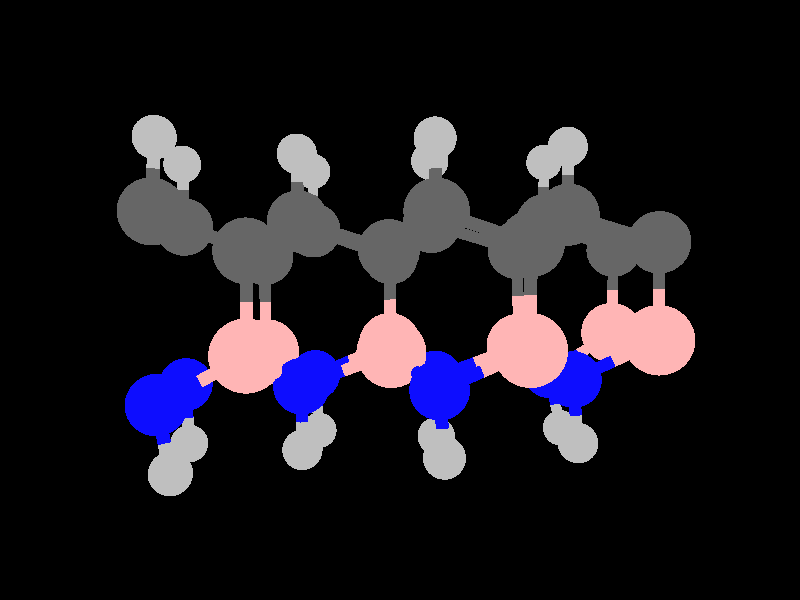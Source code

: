 global_settings {
	ambient_light rgb <0.200000002980232, 0.200000002980232, 0.200000002980232>
	max_trace_level 15
}

background { color rgb <0,0,0> }

camera {
	perspective
	location <-1.80826980536272, -2.51599698386272, 18.1500407356336>
	angle 40
	up <0, 1, 0>
	right <1, 0, 0> * 1.33333333333333
	direction <0, 0, -1> }

light_source {
	<60.7979915095982, 53.1982408722222, 75.9974882545469>
	color rgb <1, 1, 1>
	fade_distance 151.994976509094
	fade_power 0
	parallel
	point_at <-60.7979915095982, -53.1982408722222, -75.9974882545469>
}

light_source {
	<-60.7979915095982, 53.1982408722222, -37.9987441272735>
	color rgb <0.300000011920929, 0.300000011920929, 0.300000011920929>
	fade_distance 151.994976509094
	fade_power 0
	parallel
	point_at <60.7979915095982, -53.1982408722222, 37.9987441272735>
}

#default {
	finish {ambient .8 diffuse 1 specular 1 roughness .005 metallic 0.5}
}

union {
cylinder {
	<-5.5995, -4.0123, -1.318>, 	<-5.56116502750972, -4.60053575607695, -1.29084370873663>, 0.1
	pigment { rgbt <0.0500000007450581, 0.0500000007450581, 1, 0> }
}
cylinder {
	<-5.56116502750972, -4.60053575607695, -1.29084370873663>, 	<-5.5316, -5.0542, -1.2699>, 0.1
	pigment { rgbt <0.75, 0.75, 0.75, 0> }
}
cylinder {
	<-4.1706, -3.4314, -1.2657>, 	<-4.18764098004512, -2.55425711554344, -1.25925767827563>, 0.1
	pigment { rgbt <1, 0.709999978542328, 0.709999978542328, 0> }
}
cylinder {
	<-4.18764098004512, -2.55425711554344, -1.25925767827563>, 	<-4.2034, -1.7431, -1.2533>, 0.1
	pigment { rgbt <0.400000005960464, 0.400000005960464, 0.400000005960464, 0> }
}
cylinder {
	<-4.1706, -3.4314, -1.2657>, 	<-4.93643422824478, -3.74273956413143, -1.29373074402492>, 0.1
	pigment { rgbt <1, 0.709999978542328, 0.709999978542328, 0> }
}
cylinder {
	<-4.93643422824478, -3.74273956413143, -1.29373074402492>, 	<-5.5995, -4.0123, -1.318>, 0.1
	pigment { rgbt <0.0500000007450581, 0.0500000007450581, 1, 0> }
}
cylinder {
	<-4.2034, -1.7431, -1.2533>, 	<-3.8454, -1.48395, -0.59925>, 0.1
	pigment { rgbt <0.400000005960464, 0.400000005960464, 0.400000005960464, 0> }
}
cylinder {
	<-3.8454, -1.48395, -0.59925>, 	<-3.4874, -1.2248, 0.0548>, 0.1
	pigment { rgbt <0.400000005960464, 0.400000005960464, 0.400000005960464, 0> }
}
cylinder {
	<-5.6396, -1.2212, -1.351>, 	<-4.9215, -1.48215, -1.30215>, 0.1
	pigment { rgbt <0.400000005960464, 0.400000005960464, 0.400000005960464, 0> }
}
cylinder {
	<-4.9215, -1.48215, -1.30215>, 	<-4.2034, -1.7431, -1.2533>, 0.1
	pigment { rgbt <0.400000005960464, 0.400000005960464, 0.400000005960464, 0> }
}
cylinder {
	<-5.669, -0.1103, -1.3383>, 	<-5.65668086339886, -0.575787375857351, -1.34362153179709>, 0.1
	pigment { rgbt <0.75, 0.75, 0.75, 0> }
}
cylinder {
	<-5.65668086339886, -0.575787375857351, -1.34362153179709>, 	<-5.6396, -1.2212, -1.351>, 0.1
	pigment { rgbt <0.400000005960464, 0.400000005960464, 0.400000005960464, 0> }
}
cylinder {
	<-5.4464, -4.0843, 1.7171>, 	<-5.31981319566339, -4.65817523607372, 1.76740724472075>, 0.1
	pigment { rgbt <0.0500000007450581, 0.0500000007450581, 1, 0> }
}
cylinder {
	<-5.31981319566339, -4.65817523607372, 1.76740724472075>, 	<-5.2222, -5.1007, 1.8062>, 0.1
	pigment { rgbt <0.75, 0.75, 0.75, 0> }
}
cylinder {
	<-4.1701, -3.3754, 1.273>, 	<-4.8546682163425, -3.75563224051179, 1.51120163353264>, 0.1
	pigment { rgbt <1, 0.709999978542328, 0.709999978542328, 0> }
}
cylinder {
	<-4.8546682163425, -3.75563224051179, 1.51120163353264>, 	<-5.4464, -4.0843, 1.7171>, 0.1
	pigment { rgbt <0.0500000007450581, 0.0500000007450581, 1, 0> }
}
cylinder {
	<-4.1701, -3.3754, 1.273>, 	<-3.77363018023052, -3.67535155193968, 0.610662813932015>, 0.1
	pigment { rgbt <1, 0.709999978542328, 0.709999978542328, 0> }
}
cylinder {
	<-3.77363018023052, -3.67535155193968, 0.610662813932015>, 	<-3.4303, -3.9351, 0.0371>, 0.1
	pigment { rgbt <0.0500000007450581, 0.0500000007450581, 1, 0> }
}
cylinder {
	<-4.1607, -1.766, 1.3533>, 	<-4.16520750010264, -2.53774156012701, 1.31479444061253>, 0.1
	pigment { rgbt <0.400000005960464, 0.400000005960464, 0.400000005960464, 0> }
}
cylinder {
	<-4.16520750010264, -2.53774156012701, 1.31479444061253>, 	<-4.1701, -3.3754, 1.273>, 0.1
	pigment { rgbt <1, 0.709999978542328, 0.709999978542328, 0> }
}
cylinder {
	<-5.5438, -1.1848, 1.618>, 	<-4.85225, -1.4754, 1.48565>, 0.1
	pigment { rgbt <0.400000005960464, 0.400000005960464, 0.400000005960464, 0> }
}
cylinder {
	<-4.85225, -1.4754, 1.48565>, 	<-4.1607, -1.766, 1.3533>, 0.1
	pigment { rgbt <0.400000005960464, 0.400000005960464, 0.400000005960464, 0> }
}
cylinder {
	<-5.4786, -0.0826, 1.7313>, 	<-5.50591315471588, -0.544326366991386, 1.68383710997993>, 0.1
	pigment { rgbt <0.75, 0.75, 0.75, 0> }
}
cylinder {
	<-5.50591315471588, -0.544326366991386, 1.68383710997993>, 	<-5.5438, -1.1848, 1.618>, 0.1
	pigment { rgbt <0.400000005960464, 0.400000005960464, 0.400000005960464, 0> }
}
cylinder {
	<-3.4303, -3.9351, 0.0371>, 	<-3.4201380961769, -4.52494206190981, 0.0593432783683448>, 0.1
	pigment { rgbt <0.0500000007450581, 0.0500000007450581, 1, 0> }
}
cylinder {
	<-3.4201380961769, -4.52494206190981, 0.0593432783683448>, 	<-3.4123, -4.9799, 0.0765>, 0.1
	pigment { rgbt <0.75, 0.75, 0.75, 0> }
}
cylinder {
	<-3.4303, -3.9351, 0.0371>, 	<-2.74265132008235, -3.68075272566518, 0.0436074229544728>, 0.1
	pigment { rgbt <0.0500000007450581, 0.0500000007450581, 1, 0> }
}
cylinder {
	<-2.74265132008235, -3.68075272566518, 0.0436074229544728>, 	<-1.9509, -3.3879, 0.0511>, 0.1
	pigment { rgbt <1, 0.709999978542328, 0.709999978542328, 0> }
}
cylinder {
	<-3.4303, -3.9351, 0.0371>, 	<-3.77445955948989, -3.70093389151012, -0.568561318524154>, 0.1
	pigment { rgbt <0.0500000007450581, 0.0500000007450581, 1, 0> }
}
cylinder {
	<-3.77445955948989, -3.70093389151012, -0.568561318524154>, 	<-4.1706, -3.4314, -1.2657>, 0.1
	pigment { rgbt <1, 0.709999978542328, 0.709999978542328, 0> }
}
cylinder {
	<-1.9509, -3.3879, 0.0511>, 	<-1.97095192641264, -2.50810874164663, 0.0482428602261788>, 0.1
	pigment { rgbt <1, 0.709999978542328, 0.709999978542328, 0> }
}
cylinder {
	<-1.97095192641264, -2.50810874164663, 0.0482428602261788>, 	<-1.9895, -1.6943, 0.0456>, 0.1
	pigment { rgbt <0.400000005960464, 0.400000005960464, 0.400000005960464, 0> }
}
cylinder {
	<-1.9509, -3.3879, 0.0511>, 	<-1.53846867234422, -3.64886744791715, -0.637070517907867>, 0.1
	pigment { rgbt <1, 0.709999978542328, 0.709999978542328, 0> }
}
cylinder {
	<-1.53846867234422, -3.64886744791715, -0.637070517907867>, 	<-1.1803, -3.8755, -1.2347>, 0.1
	pigment { rgbt <0.0500000007450581, 0.0500000007450581, 1, 0> }
}
cylinder {
	<-1.9509, -3.3879, 0.0511>, 	<-1.54971634440201, -3.65935510902145, 0.730541211116227>, 0.1
	pigment { rgbt <1, 0.709999978542328, 0.709999978542328, 0> }
}
cylinder {
	<-1.54971634440201, -3.65935510902145, 0.730541211116227>, 	<-1.2019, -3.8947, 1.3196>, 0.1
	pigment { rgbt <0.0500000007450581, 0.0500000007450581, 1, 0> }
}
cylinder {
	<-1.9895, -1.6943, 0.0456>, 	<-2.73845, -1.45955, 0.0502>, 0.1
	pigment { rgbt <0.400000005960464, 0.400000005960464, 0.400000005960464, 0> }
}
cylinder {
	<-2.73845, -1.45955, 0.0502>, 	<-3.4874, -1.2248, 0.0548>, 0.1
	pigment { rgbt <0.400000005960464, 0.400000005960464, 0.400000005960464, 0> }
}
cylinder {
	<-3.4874, -1.2248, 0.0548>, 	<-3.49727380697877, -0.578123724107945, 0.0658935125467381>, 0.1
	pigment { rgbt <0.400000005960464, 0.400000005960464, 0.400000005960464, 0> }
}
cylinder {
	<-3.49727380697877, -0.578123724107945, 0.0658935125467381>, 	<-3.5044, -0.1114, 0.0739>, 0.1
	pigment { rgbt <0.75, 0.75, 0.75, 0> }
}
cylinder {
	<-3.4874, -1.2248, 0.0548>, 	<-3.82405, -1.4954, 0.70405>, 0.1
	pigment { rgbt <0.400000005960464, 0.400000005960464, 0.400000005960464, 0> }
}
cylinder {
	<-3.82405, -1.4954, 0.70405>, 	<-4.1607, -1.766, 1.3533>, 0.1
	pigment { rgbt <0.400000005960464, 0.400000005960464, 0.400000005960464, 0> }
}
cylinder {
	<-3.4028, -3.9243, -2.5288>, 	<-3.36282863076758, -4.5131437586075, -2.52518676888295>, 0.1
	pigment { rgbt <0.0500000007450581, 0.0500000007450581, 1, 0> }
}
cylinder {
	<-3.36282863076758, -4.5131437586075, -2.52518676888295>, 	<-3.332, -4.9673, -2.5224>, 0.1
	pigment { rgbt <0.75, 0.75, 0.75, 0> }
}
cylinder {
	<-3.4028, -3.9243, -2.5288>, 	<-3.75935192956895, -3.69540647813944, -1.94224003355231>, 0.1
	pigment { rgbt <0.0500000007450581, 0.0500000007450581, 1, 0> }
}
cylinder {
	<-3.75935192956895, -3.69540647813944, -1.94224003355231>, 	<-4.1706, -3.4314, -1.2657>, 0.1
	pigment { rgbt <1, 0.709999978542328, 0.709999978542328, 0> }
}
cylinder {
	<-1.9992, -3.3346, -2.4181>, 	<-2.75203283142993, -3.65089062460404, -2.4774748891702>, 0.1
	pigment { rgbt <1, 0.709999978542328, 0.709999978542328, 0> }
}
cylinder {
	<-2.75203283142993, -3.65089062460404, -2.4774748891702>, 	<-3.4028, -3.9243, -2.5288>, 0.1
	pigment { rgbt <0.0500000007450581, 0.0500000007450581, 1, 0> }
}
cylinder {
	<-1.986, -1.7125, -2.5005>, 	<-1.99233181388812, -2.49059358393308, -2.46097413148629>, 0.1
	pigment { rgbt <0.400000005960464, 0.400000005960464, 0.400000005960464, 0> }
}
cylinder {
	<-1.99233181388812, -2.49059358393308, -2.46097413148629>, 	<-1.9992, -3.3346, -2.4181>, 0.1
	pigment { rgbt <1, 0.709999978542328, 0.709999978542328, 0> }
}
cylinder {
	<-3.4371, -1.2071, -2.4895>, 	<-2.71155, -1.4598, -2.495>, 0.1
	pigment { rgbt <0.400000005960464, 0.400000005960464, 0.400000005960464, 0> }
}
cylinder {
	<-2.71155, -1.4598, -2.495>, 	<-1.986, -1.7125, -2.5005>, 0.1
	pigment { rgbt <0.400000005960464, 0.400000005960464, 0.400000005960464, 0> }
}
cylinder {
	<-3.4371, -1.2071, -2.4895>, 	<-3.82025, -1.4751, -1.8714>, 0.1
	pigment { rgbt <0.400000005960464, 0.400000005960464, 0.400000005960464, 0> }
}
cylinder {
	<-3.82025, -1.4751, -1.8714>, 	<-4.2034, -1.7431, -1.2533>, 0.1
	pigment { rgbt <0.400000005960464, 0.400000005960464, 0.400000005960464, 0> }
}
cylinder {
	<-3.4514, -0.0955, -2.5305>, 	<-3.44540690824326, -0.5613685871883, -2.51331700964851>, 0.1
	pigment { rgbt <0.75, 0.75, 0.75, 0> }
}
cylinder {
	<-3.44540690824326, -0.5613685871883, -2.51331700964851>, 	<-3.4371, -1.2071, -2.4895>, 0.1
	pigment { rgbt <0.400000005960464, 0.400000005960464, 0.400000005960464, 0> }
}
cylinder {
	<-1.2019, -3.8947, 1.3196>, 	<-1.15972558882262, -4.48316571312164, 1.30864707393787>, 0.1
	pigment { rgbt <0.0500000007450581, 0.0500000007450581, 1, 0> }
}
cylinder {
	<-1.15972558882262, -4.48316571312164, 1.30864707393787>, 	<-1.1272, -4.937, 1.3002>, 0.1
	pigment { rgbt <0.75, 0.75, 0.75, 0> }
}
cylinder {
	<0.989, -3.8941, -2.5451>, 	<1.10914892146964, -4.4689290270124, -2.4895988769715>, 0.1
	pigment { rgbt <0.0500000007450581, 0.0500000007450581, 1, 0> }
}
cylinder {
	<1.10914892146964, -4.4689290270124, -2.4895988769715>, 	<1.2018, -4.9122, -2.4468>, 0.1
	pigment { rgbt <0.75, 0.75, 0.75, 0> }
}
cylinder {
	<1.0425, -3.8266, 0.045>, 	<1.08461863899647, -4.41479300410886, 0.063913866037288>, 0.1
	pigment { rgbt <0.0500000007450581, 0.0500000007450581, 1, 0> }
}
cylinder {
	<1.08461863899647, -4.41479300410886, 0.063913866037288>, 	<1.1171, -4.8684, 0.0785>, 0.1
	pigment { rgbt <0.75, 0.75, 0.75, 0> }
}
cylinder {
	<1.0425, -3.8266, 0.045>, 	<0.696463104714535, -3.59688505984073, -0.561947691515752>, 0.1
	pigment { rgbt <0.0500000007450581, 0.0500000007450581, 1, 0> }
}
cylinder {
	<0.696463104714535, -3.59688505984073, -0.561947691515752>, 	<0.2982, -3.3325, -1.2605>, 0.1
	pigment { rgbt <1, 0.709999978542328, 0.709999978542328, 0> }
}
cylinder {
	<-1.1803, -3.8755, -1.2347>, 	<-1.17369490301699, -4.46555533048185, -1.25513628297306>, 0.1
	pigment { rgbt <0.0500000007450581, 0.0500000007450581, 1, 0> }
}
cylinder {
	<-1.17369490301699, -4.46555533048185, -1.25513628297306>, 	<-1.1686, -4.9207, -1.2709>, 0.1
	pigment { rgbt <0.75, 0.75, 0.75, 0> }
}
cylinder {
	<-1.1803, -3.8755, -1.2347>, 	<-0.493140580169278, -3.62313100103613, -1.24669101321044>, 0.1
	pigment { rgbt <0.0500000007450581, 0.0500000007450581, 1, 0> }
}
cylinder {
	<-0.493140580169278, -3.62313100103613, -1.24669101321044>, 	<0.2982, -3.3325, -1.2605>, 0.1
	pigment { rgbt <1, 0.709999978542328, 0.709999978542328, 0> }
}
cylinder {
	<-1.1803, -3.8755, -1.2347>, 	<-1.56018782722112, -3.62457641257308, -1.78367942939733>, 0.1
	pigment { rgbt <0.0500000007450581, 0.0500000007450581, 1, 0> }
}
cylinder {
	<-1.56018782722112, -3.62457641257308, -1.78367942939733>, 	<-1.9992, -3.3346, -2.4181>, 0.1
	pigment { rgbt <1, 0.709999978542328, 0.709999978542328, 0> }
}
cylinder {
	<0.1987, -3.2935, 1.2203>, 	<-0.552492218619687, -3.61594521050561, 1.27355816600667>, 0.1
	pigment { rgbt <1, 0.709999978542328, 0.709999978542328, 0> }
}
cylinder {
	<-0.552492218619687, -3.61594521050561, 1.27355816600667>, 	<-1.2019, -3.8947, 1.3196>, 0.1
	pigment { rgbt <0.0500000007450581, 0.0500000007450581, 1, 0> }
}
cylinder {
	<0.1987, -3.2935, 1.2203>, 	<0.650971765397108, -3.5792384192145, 0.590346212525218>, 0.1
	pigment { rgbt <1, 0.709999978542328, 0.709999978542328, 0> }
}
cylinder {
	<0.650971765397108, -3.5792384192145, 0.590346212525218>, 	<1.0425, -3.8266, 0.045>, 0.1
	pigment { rgbt <0.0500000007450581, 0.0500000007450581, 1, 0> }
}
cylinder {
	<2.257, -3.148, -2.9585>, 	<1.57694968100865, -3.54814632728663, -2.73678643385566>, 0.1
	pigment { rgbt <1, 0.709999978542328, 0.709999978542328, 0> }
}
cylinder {
	<1.57694968100865, -3.54814632728663, -2.73678643385566>, 	<0.989, -3.8941, -2.5451>, 0.1
	pigment { rgbt <0.0500000007450581, 0.0500000007450581, 1, 0> }
}
cylinder {
	<2.4233, -3.1732, 0.1831>, 	<1.68293698646744, -3.52354269484515, 0.109052974964624>, 0.1
	pigment { rgbt <1, 0.709999978542328, 0.709999978542328, 0> }
}
cylinder {
	<1.68293698646744, -3.52354269484515, 0.109052974964624>, 	<1.0425, -3.8266, 0.045>, 0.1
	pigment { rgbt <0.0500000007450581, 0.0500000007450581, 1, 0> }
}
cylinder {
	<0.2982, -3.3325, -1.2605>, 	<0.274201927238649, -2.45101234900405, -1.25805863761952>, 0.1
	pigment { rgbt <1, 0.709999978542328, 0.709999978542328, 0> }
}
cylinder {
	<0.274201927238649, -2.45101234900405, -1.25805863761952>, 	<0.252, -1.6355, -1.2558>, 0.1
	pigment { rgbt <0.400000005960464, 0.400000005960464, 0.400000005960464, 0> }
}
cylinder {
	<0.2982, -3.3325, -1.2605>, 	<0.668130233370606, -3.63324235532851, -1.94841600722044>, 0.1
	pigment { rgbt <1, 0.709999978542328, 0.709999978542328, 0> }
}
cylinder {
	<0.668130233370606, -3.63324235532851, -1.94841600722044>, 	<0.989, -3.8941, -2.5451>, 0.1
	pigment { rgbt <0.0500000007450581, 0.0500000007450581, 1, 0> }
}
cylinder {
	<0.2031, -1.6542, 1.3094>, 	<0.200988443530207, -2.44089875475712, 1.2666409814867>, 0.1
	pigment { rgbt <0.400000005960464, 0.400000005960464, 0.400000005960464, 0> }
}
cylinder {
	<0.200988443530207, -2.44089875475712, 1.2666409814867>, 	<0.1987, -3.2935, 1.2203>, 0.1
	pigment { rgbt <1, 0.709999978542328, 0.709999978542328, 0> }
}
cylinder {
	<2.4348, -1.5723, 0.1552>, 	<2.42928701205242, -2.33975586132871, 0.168574988151084>, 0.1
	pigment { rgbt <0.400000005960464, 0.400000005960464, 0.400000005960464, 0> }
}
cylinder {
	<2.42928701205242, -2.33975586132871, 0.168574988151084>, 	<2.4233, -3.1732, 0.1831>, 0.1
	pigment { rgbt <1, 0.709999978542328, 0.709999978542328, 0> }
}
cylinder {
	<2.2815, -1.5609, -2.9061>, 	<2.26975908168441, -2.3214718962721, -2.93121118856068>, 0.1
	pigment { rgbt <0.400000005960464, 0.400000005960464, 0.400000005960464, 0> }
}
cylinder {
	<2.26975908168441, -2.3214718962721, -2.93121118856068>, 	<2.257, -3.148, -2.9585>, 0.1
	pigment { rgbt <1, 0.709999978542328, 0.709999978542328, 0> }
}
cylinder {
	<0.252, -1.6355, -1.2558>, 	<-0.49935, -1.40655, -1.2485>, 0.1
	pigment { rgbt <0.400000005960464, 0.400000005960464, 0.400000005960464, 0> }
}
cylinder {
	<-0.49935, -1.40655, -1.2485>, 	<-1.2507, -1.1776, -1.2412>, 0.1
	pigment { rgbt <0.400000005960464, 0.400000005960464, 0.400000005960464, 0> }
}
cylinder {
	<-1.2465, -1.1513, 1.29>, 	<-0.5217, -1.40275, 1.2997>, 0.1
	pigment { rgbt <0.400000005960464, 0.400000005960464, 0.400000005960464, 0> }
}
cylinder {
	<-0.5217, -1.40275, 1.2997>, 	<0.2031, -1.6542, 1.3094>, 0.1
	pigment { rgbt <0.400000005960464, 0.400000005960464, 0.400000005960464, 0> }
}
cylinder {
	<-1.2465, -1.1513, 1.29>, 	<-1.618, -1.4228, 0.6678>, 0.1
	pigment { rgbt <0.400000005960464, 0.400000005960464, 0.400000005960464, 0> }
}
cylinder {
	<-1.618, -1.4228, 0.6678>, 	<-1.9895, -1.6943, 0.0456>, 0.1
	pigment { rgbt <0.400000005960464, 0.400000005960464, 0.400000005960464, 0> }
}
cylinder {
	<0.9611, -1.1123, 0.0586>, 	<1.69795, -1.3423, 0.1069>, 0.1
	pigment { rgbt <0.400000005960464, 0.400000005960464, 0.400000005960464, 0> }
}
cylinder {
	<1.69795, -1.3423, 0.1069>, 	<2.4348, -1.5723, 0.1552>, 0.1
	pigment { rgbt <0.400000005960464, 0.400000005960464, 0.400000005960464, 0> }
}
cylinder {
	<0.9611, -1.1123, 0.0586>, 	<0.5821, -1.38325, 0.684>, 0.1
	pigment { rgbt <0.400000005960464, 0.400000005960464, 0.400000005960464, 0> }
}
cylinder {
	<0.5821, -1.38325, 0.684>, 	<0.2031, -1.6542, 1.3094>, 0.1
	pigment { rgbt <0.400000005960464, 0.400000005960464, 0.400000005960464, 0> }
}
cylinder {
	<0.9611, -1.1123, 0.0586>, 	<0.60655, -1.3739, -0.5986>, 0.1
	pigment { rgbt <0.400000005960464, 0.400000005960464, 0.400000005960464, 0> }
}
cylinder {
	<0.60655, -1.3739, -0.5986>, 	<0.252, -1.6355, -1.2558>, 0.1
	pigment { rgbt <0.400000005960464, 0.400000005960464, 0.400000005960464, 0> }
}
cylinder {
	<0.8972, -1.0393, -2.5396>, 	<1.58935, -1.3001, -2.72285>, 0.1
	pigment { rgbt <0.400000005960464, 0.400000005960464, 0.400000005960464, 0> }
}
cylinder {
	<1.58935, -1.3001, -2.72285>, 	<2.2815, -1.5609, -2.9061>, 0.1
	pigment { rgbt <0.400000005960464, 0.400000005960464, 0.400000005960464, 0> }
}
cylinder {
	<0.8972, -1.0393, -2.5396>, 	<0.5746, -1.3374, -1.8977>, 0.1
	pigment { rgbt <0.400000005960464, 0.400000005960464, 0.400000005960464, 0> }
}
cylinder {
	<0.5746, -1.3374, -1.8977>, 	<0.252, -1.6355, -1.2558>, 0.1
	pigment { rgbt <0.400000005960464, 0.400000005960464, 0.400000005960464, 0> }
}
cylinder {
	<-1.2507, -1.1776, -1.2412>, 	<-1.61835, -1.44505, -1.87085>, 0.1
	pigment { rgbt <0.400000005960464, 0.400000005960464, 0.400000005960464, 0> }
}
cylinder {
	<-1.61835, -1.44505, -1.87085>, 	<-1.986, -1.7125, -2.5005>, 0.1
	pigment { rgbt <0.400000005960464, 0.400000005960464, 0.400000005960464, 0> }
}
cylinder {
	<-1.2507, -1.1776, -1.2412>, 	<-1.6201, -1.43595, -0.5978>, 0.1
	pigment { rgbt <0.400000005960464, 0.400000005960464, 0.400000005960464, 0> }
}
cylinder {
	<-1.6201, -1.43595, -0.5978>, 	<-1.9895, -1.6943, 0.0456>, 0.1
	pigment { rgbt <0.400000005960464, 0.400000005960464, 0.400000005960464, 0> }
}
cylinder {
	<-1.271, -0.0403, 1.326>, 	<-1.26073317570805, -0.505869052585866, 1.31091405410163>, 0.1
	pigment { rgbt <0.75, 0.75, 0.75, 0> }
}
cylinder {
	<-1.26073317570805, -0.505869052585866, 1.31091405410163>, 	<-1.2465, -1.1513, 1.29>, 0.1
	pigment { rgbt <0.400000005960464, 0.400000005960464, 0.400000005960464, 0> }
}
cylinder {
	<0.9467, -0.0008, 0.0793>, 	<0.952734308036677, -0.466573151580974, 0.0706256821972774>, 0.1
	pigment { rgbt <0.75, 0.75, 0.75, 0> }
}
cylinder {
	<0.952734308036677, -0.466573151580974, 0.0706256821972774>, 	<0.9611, -1.1123, 0.0586>, 0.1
	pigment { rgbt <0.400000005960464, 0.400000005960464, 0.400000005960464, 0> }
}
cylinder {
	<0.8984, 0.0712, -2.5165>, 	<0.897897232398712, -0.3940695176922, -2.5261782763248>, 0.1
	pigment { rgbt <0.75, 0.75, 0.75, 0> }
}
cylinder {
	<0.897897232398712, -0.3940695176922, -2.5261782763248>, 	<0.8972, -1.0393, -2.5396>, 0.1
	pigment { rgbt <0.400000005960464, 0.400000005960464, 0.400000005960464, 0> }
}
cylinder {
	<-1.2822, -0.0638, -1.2537>, 	<-1.26899416285763, -0.530741632037122, -1.24845958843557>, 0.1
	pigment { rgbt <0.75, 0.75, 0.75, 0> }
}
cylinder {
	<-1.26899416285763, -0.530741632037122, -1.24845958843557>, 	<-1.2507, -1.1776, -1.2412>, 0.1
	pigment { rgbt <0.400000005960464, 0.400000005960464, 0.400000005960464, 0> }
}
sphere {
	<-5.5316, -5.0542, -1.2699>, 0.33
	pigment { rgbt <0.75, 0.75, 0.75,0> }
}
sphere {
	<-5.5995, -4.0123, -1.318>, 0.465
	pigment { rgbt <0.0500000007450581, 0.0500000007450581, 1,0> }
}
sphere {
	<-4.1706, -3.4314, -1.2657>, 0.576
	pigment { rgbt <1, 0.709999978542328, 0.709999978542328,0> }
}
sphere {
	<-4.2034, -1.7431, -1.2533>, 0.51
	pigment { rgbt <0.400000005960464, 0.400000005960464, 0.400000005960464,0> }
}
sphere {
	<-5.6396, -1.2212, -1.351>, 0.51
	pigment { rgbt <0.400000005960464, 0.400000005960464, 0.400000005960464,0> }
}
sphere {
	<-5.669, -0.1103, -1.3383>, 0.33
	pigment { rgbt <0.75, 0.75, 0.75,0> }
}
sphere {
	<-5.2222, -5.1007, 1.8062>, 0.33
	pigment { rgbt <0.75, 0.75, 0.75,0> }
}
sphere {
	<-5.4464, -4.0843, 1.7171>, 0.465
	pigment { rgbt <0.0500000007450581, 0.0500000007450581, 1,0> }
}
sphere {
	<-4.1701, -3.3754, 1.273>, 0.576
	pigment { rgbt <1, 0.709999978542328, 0.709999978542328,0> }
}
sphere {
	<-4.1607, -1.766, 1.3533>, 0.51
	pigment { rgbt <0.400000005960464, 0.400000005960464, 0.400000005960464,0> }
}
sphere {
	<-5.5438, -1.1848, 1.618>, 0.51
	pigment { rgbt <0.400000005960464, 0.400000005960464, 0.400000005960464,0> }
}
sphere {
	<-5.4786, -0.0826, 1.7313>, 0.33
	pigment { rgbt <0.75, 0.75, 0.75,0> }
}
sphere {
	<-3.4123, -4.9799, 0.0765>, 0.33
	pigment { rgbt <0.75, 0.75, 0.75,0> }
}
sphere {
	<-3.4303, -3.9351, 0.0371>, 0.465
	pigment { rgbt <0.0500000007450581, 0.0500000007450581, 1,0> }
}
sphere {
	<-1.9509, -3.3879, 0.0511>, 0.576
	pigment { rgbt <1, 0.709999978542328, 0.709999978542328,0> }
}
sphere {
	<-1.9895, -1.6943, 0.0456>, 0.51
	pigment { rgbt <0.400000005960464, 0.400000005960464, 0.400000005960464,0> }
}
sphere {
	<-3.4874, -1.2248, 0.0548>, 0.51
	pigment { rgbt <0.400000005960464, 0.400000005960464, 0.400000005960464,0> }
}
sphere {
	<-3.5044, -0.1114, 0.0739>, 0.33
	pigment { rgbt <0.75, 0.75, 0.75,0> }
}
sphere {
	<-3.332, -4.9673, -2.5224>, 0.33
	pigment { rgbt <0.75, 0.75, 0.75,0> }
}
sphere {
	<-3.4028, -3.9243, -2.5288>, 0.465
	pigment { rgbt <0.0500000007450581, 0.0500000007450581, 1,0> }
}
sphere {
	<-1.9992, -3.3346, -2.4181>, 0.576
	pigment { rgbt <1, 0.709999978542328, 0.709999978542328,0> }
}
sphere {
	<-1.986, -1.7125, -2.5005>, 0.51
	pigment { rgbt <0.400000005960464, 0.400000005960464, 0.400000005960464,0> }
}
sphere {
	<-3.4371, -1.2071, -2.4895>, 0.51
	pigment { rgbt <0.400000005960464, 0.400000005960464, 0.400000005960464,0> }
}
sphere {
	<-3.4514, -0.0955, -2.5305>, 0.33
	pigment { rgbt <0.75, 0.75, 0.75,0> }
}
sphere {
	<-1.1272, -4.937, 1.3002>, 0.33
	pigment { rgbt <0.75, 0.75, 0.75,0> }
}
sphere {
	<1.2018, -4.9122, -2.4468>, 0.33
	pigment { rgbt <0.75, 0.75, 0.75,0> }
}
sphere {
	<1.1171, -4.8684, 0.0785>, 0.33
	pigment { rgbt <0.75, 0.75, 0.75,0> }
}
sphere {
	<-1.1686, -4.9207, -1.2709>, 0.33
	pigment { rgbt <0.75, 0.75, 0.75,0> }
}
sphere {
	<-1.2019, -3.8947, 1.3196>, 0.465
	pigment { rgbt <0.0500000007450581, 0.0500000007450581, 1,0> }
}
sphere {
	<0.989, -3.8941, -2.5451>, 0.465
	pigment { rgbt <0.0500000007450581, 0.0500000007450581, 1,0> }
}
sphere {
	<1.0425, -3.8266, 0.045>, 0.465
	pigment { rgbt <0.0500000007450581, 0.0500000007450581, 1,0> }
}
sphere {
	<-1.1803, -3.8755, -1.2347>, 0.465
	pigment { rgbt <0.0500000007450581, 0.0500000007450581, 1,0> }
}
sphere {
	<0.1987, -3.2935, 1.2203>, 0.576
	pigment { rgbt <1, 0.709999978542328, 0.709999978542328,0> }
}
sphere {
	<2.257, -3.148, -2.9585>, 0.576
	pigment { rgbt <1, 0.709999978542328, 0.709999978542328,0> }
}
sphere {
	<2.4233, -3.1732, 0.1831>, 0.576
	pigment { rgbt <1, 0.709999978542328, 0.709999978542328,0> }
}
sphere {
	<0.2982, -3.3325, -1.2605>, 0.576
	pigment { rgbt <1, 0.709999978542328, 0.709999978542328,0> }
}
sphere {
	<0.2031, -1.6542, 1.3094>, 0.51
	pigment { rgbt <0.400000005960464, 0.400000005960464, 0.400000005960464,0> }
}
sphere {
	<2.4348, -1.5723, 0.1552>, 0.51
	pigment { rgbt <0.400000005960464, 0.400000005960464, 0.400000005960464,0> }
}
sphere {
	<2.2815, -1.5609, -2.9061>, 0.51
	pigment { rgbt <0.400000005960464, 0.400000005960464, 0.400000005960464,0> }
}
sphere {
	<0.252, -1.6355, -1.2558>, 0.51
	pigment { rgbt <0.400000005960464, 0.400000005960464, 0.400000005960464,0> }
}
sphere {
	<-1.2465, -1.1513, 1.29>, 0.51
	pigment { rgbt <0.400000005960464, 0.400000005960464, 0.400000005960464,0> }
}
sphere {
	<0.9611, -1.1123, 0.0586>, 0.51
	pigment { rgbt <0.400000005960464, 0.400000005960464, 0.400000005960464,0> }
}
sphere {
	<0.8972, -1.0393, -2.5396>, 0.51
	pigment { rgbt <0.400000005960464, 0.400000005960464, 0.400000005960464,0> }
}
sphere {
	<-1.2507, -1.1776, -1.2412>, 0.51
	pigment { rgbt <0.400000005960464, 0.400000005960464, 0.400000005960464,0> }
}
sphere {
	<-1.271, -0.0403, 1.326>, 0.33
	pigment { rgbt <0.75, 0.75, 0.75,0> }
}
sphere {
	<0.9467, -0.0008, 0.0793>, 0.33
	pigment { rgbt <0.75, 0.75, 0.75,0> }
}
sphere {
	<0.8984, 0.0712, -2.5165>, 0.33
	pigment { rgbt <0.75, 0.75, 0.75,0> }
}
sphere {
	<-1.2822, -0.0638, -1.2537>, 0.33
	pigment { rgbt <0.75, 0.75, 0.75,0> }
}
}
merge {
}
